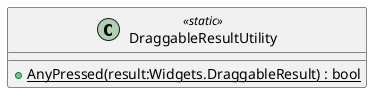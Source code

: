 @startuml
class DraggableResultUtility <<static>> {
    + {static} AnyPressed(result:Widgets.DraggableResult) : bool
}
@enduml
